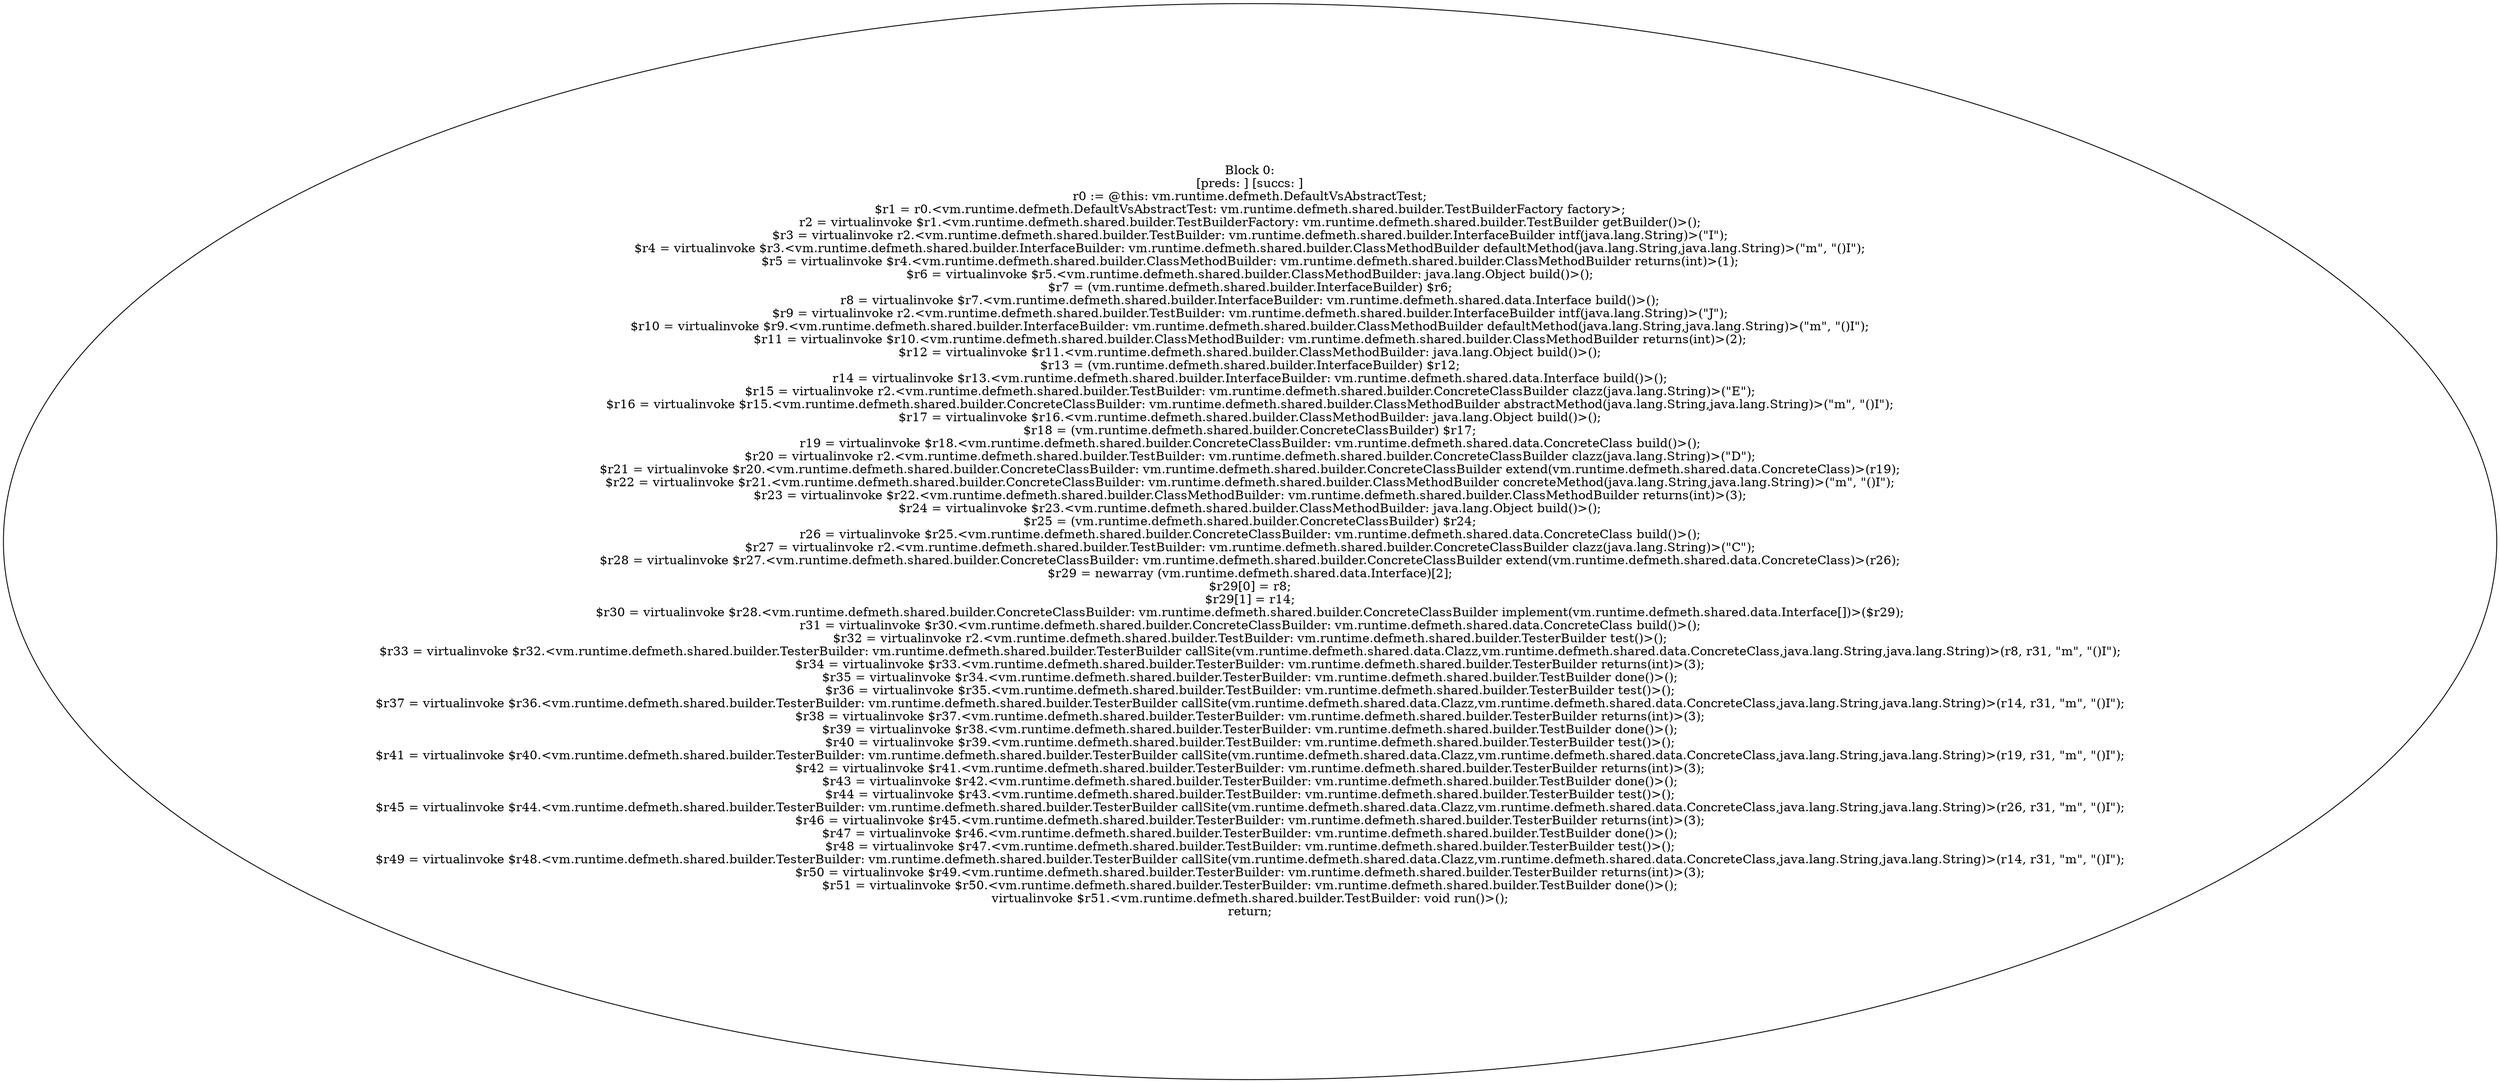 digraph "unitGraph" {
    "Block 0:
[preds: ] [succs: ]
r0 := @this: vm.runtime.defmeth.DefaultVsAbstractTest;
$r1 = r0.<vm.runtime.defmeth.DefaultVsAbstractTest: vm.runtime.defmeth.shared.builder.TestBuilderFactory factory>;
r2 = virtualinvoke $r1.<vm.runtime.defmeth.shared.builder.TestBuilderFactory: vm.runtime.defmeth.shared.builder.TestBuilder getBuilder()>();
$r3 = virtualinvoke r2.<vm.runtime.defmeth.shared.builder.TestBuilder: vm.runtime.defmeth.shared.builder.InterfaceBuilder intf(java.lang.String)>(\"I\");
$r4 = virtualinvoke $r3.<vm.runtime.defmeth.shared.builder.InterfaceBuilder: vm.runtime.defmeth.shared.builder.ClassMethodBuilder defaultMethod(java.lang.String,java.lang.String)>(\"m\", \"()I\");
$r5 = virtualinvoke $r4.<vm.runtime.defmeth.shared.builder.ClassMethodBuilder: vm.runtime.defmeth.shared.builder.ClassMethodBuilder returns(int)>(1);
$r6 = virtualinvoke $r5.<vm.runtime.defmeth.shared.builder.ClassMethodBuilder: java.lang.Object build()>();
$r7 = (vm.runtime.defmeth.shared.builder.InterfaceBuilder) $r6;
r8 = virtualinvoke $r7.<vm.runtime.defmeth.shared.builder.InterfaceBuilder: vm.runtime.defmeth.shared.data.Interface build()>();
$r9 = virtualinvoke r2.<vm.runtime.defmeth.shared.builder.TestBuilder: vm.runtime.defmeth.shared.builder.InterfaceBuilder intf(java.lang.String)>(\"J\");
$r10 = virtualinvoke $r9.<vm.runtime.defmeth.shared.builder.InterfaceBuilder: vm.runtime.defmeth.shared.builder.ClassMethodBuilder defaultMethod(java.lang.String,java.lang.String)>(\"m\", \"()I\");
$r11 = virtualinvoke $r10.<vm.runtime.defmeth.shared.builder.ClassMethodBuilder: vm.runtime.defmeth.shared.builder.ClassMethodBuilder returns(int)>(2);
$r12 = virtualinvoke $r11.<vm.runtime.defmeth.shared.builder.ClassMethodBuilder: java.lang.Object build()>();
$r13 = (vm.runtime.defmeth.shared.builder.InterfaceBuilder) $r12;
r14 = virtualinvoke $r13.<vm.runtime.defmeth.shared.builder.InterfaceBuilder: vm.runtime.defmeth.shared.data.Interface build()>();
$r15 = virtualinvoke r2.<vm.runtime.defmeth.shared.builder.TestBuilder: vm.runtime.defmeth.shared.builder.ConcreteClassBuilder clazz(java.lang.String)>(\"E\");
$r16 = virtualinvoke $r15.<vm.runtime.defmeth.shared.builder.ConcreteClassBuilder: vm.runtime.defmeth.shared.builder.ClassMethodBuilder abstractMethod(java.lang.String,java.lang.String)>(\"m\", \"()I\");
$r17 = virtualinvoke $r16.<vm.runtime.defmeth.shared.builder.ClassMethodBuilder: java.lang.Object build()>();
$r18 = (vm.runtime.defmeth.shared.builder.ConcreteClassBuilder) $r17;
r19 = virtualinvoke $r18.<vm.runtime.defmeth.shared.builder.ConcreteClassBuilder: vm.runtime.defmeth.shared.data.ConcreteClass build()>();
$r20 = virtualinvoke r2.<vm.runtime.defmeth.shared.builder.TestBuilder: vm.runtime.defmeth.shared.builder.ConcreteClassBuilder clazz(java.lang.String)>(\"D\");
$r21 = virtualinvoke $r20.<vm.runtime.defmeth.shared.builder.ConcreteClassBuilder: vm.runtime.defmeth.shared.builder.ConcreteClassBuilder extend(vm.runtime.defmeth.shared.data.ConcreteClass)>(r19);
$r22 = virtualinvoke $r21.<vm.runtime.defmeth.shared.builder.ConcreteClassBuilder: vm.runtime.defmeth.shared.builder.ClassMethodBuilder concreteMethod(java.lang.String,java.lang.String)>(\"m\", \"()I\");
$r23 = virtualinvoke $r22.<vm.runtime.defmeth.shared.builder.ClassMethodBuilder: vm.runtime.defmeth.shared.builder.ClassMethodBuilder returns(int)>(3);
$r24 = virtualinvoke $r23.<vm.runtime.defmeth.shared.builder.ClassMethodBuilder: java.lang.Object build()>();
$r25 = (vm.runtime.defmeth.shared.builder.ConcreteClassBuilder) $r24;
r26 = virtualinvoke $r25.<vm.runtime.defmeth.shared.builder.ConcreteClassBuilder: vm.runtime.defmeth.shared.data.ConcreteClass build()>();
$r27 = virtualinvoke r2.<vm.runtime.defmeth.shared.builder.TestBuilder: vm.runtime.defmeth.shared.builder.ConcreteClassBuilder clazz(java.lang.String)>(\"C\");
$r28 = virtualinvoke $r27.<vm.runtime.defmeth.shared.builder.ConcreteClassBuilder: vm.runtime.defmeth.shared.builder.ConcreteClassBuilder extend(vm.runtime.defmeth.shared.data.ConcreteClass)>(r26);
$r29 = newarray (vm.runtime.defmeth.shared.data.Interface)[2];
$r29[0] = r8;
$r29[1] = r14;
$r30 = virtualinvoke $r28.<vm.runtime.defmeth.shared.builder.ConcreteClassBuilder: vm.runtime.defmeth.shared.builder.ConcreteClassBuilder implement(vm.runtime.defmeth.shared.data.Interface[])>($r29);
r31 = virtualinvoke $r30.<vm.runtime.defmeth.shared.builder.ConcreteClassBuilder: vm.runtime.defmeth.shared.data.ConcreteClass build()>();
$r32 = virtualinvoke r2.<vm.runtime.defmeth.shared.builder.TestBuilder: vm.runtime.defmeth.shared.builder.TesterBuilder test()>();
$r33 = virtualinvoke $r32.<vm.runtime.defmeth.shared.builder.TesterBuilder: vm.runtime.defmeth.shared.builder.TesterBuilder callSite(vm.runtime.defmeth.shared.data.Clazz,vm.runtime.defmeth.shared.data.ConcreteClass,java.lang.String,java.lang.String)>(r8, r31, \"m\", \"()I\");
$r34 = virtualinvoke $r33.<vm.runtime.defmeth.shared.builder.TesterBuilder: vm.runtime.defmeth.shared.builder.TesterBuilder returns(int)>(3);
$r35 = virtualinvoke $r34.<vm.runtime.defmeth.shared.builder.TesterBuilder: vm.runtime.defmeth.shared.builder.TestBuilder done()>();
$r36 = virtualinvoke $r35.<vm.runtime.defmeth.shared.builder.TestBuilder: vm.runtime.defmeth.shared.builder.TesterBuilder test()>();
$r37 = virtualinvoke $r36.<vm.runtime.defmeth.shared.builder.TesterBuilder: vm.runtime.defmeth.shared.builder.TesterBuilder callSite(vm.runtime.defmeth.shared.data.Clazz,vm.runtime.defmeth.shared.data.ConcreteClass,java.lang.String,java.lang.String)>(r14, r31, \"m\", \"()I\");
$r38 = virtualinvoke $r37.<vm.runtime.defmeth.shared.builder.TesterBuilder: vm.runtime.defmeth.shared.builder.TesterBuilder returns(int)>(3);
$r39 = virtualinvoke $r38.<vm.runtime.defmeth.shared.builder.TesterBuilder: vm.runtime.defmeth.shared.builder.TestBuilder done()>();
$r40 = virtualinvoke $r39.<vm.runtime.defmeth.shared.builder.TestBuilder: vm.runtime.defmeth.shared.builder.TesterBuilder test()>();
$r41 = virtualinvoke $r40.<vm.runtime.defmeth.shared.builder.TesterBuilder: vm.runtime.defmeth.shared.builder.TesterBuilder callSite(vm.runtime.defmeth.shared.data.Clazz,vm.runtime.defmeth.shared.data.ConcreteClass,java.lang.String,java.lang.String)>(r19, r31, \"m\", \"()I\");
$r42 = virtualinvoke $r41.<vm.runtime.defmeth.shared.builder.TesterBuilder: vm.runtime.defmeth.shared.builder.TesterBuilder returns(int)>(3);
$r43 = virtualinvoke $r42.<vm.runtime.defmeth.shared.builder.TesterBuilder: vm.runtime.defmeth.shared.builder.TestBuilder done()>();
$r44 = virtualinvoke $r43.<vm.runtime.defmeth.shared.builder.TestBuilder: vm.runtime.defmeth.shared.builder.TesterBuilder test()>();
$r45 = virtualinvoke $r44.<vm.runtime.defmeth.shared.builder.TesterBuilder: vm.runtime.defmeth.shared.builder.TesterBuilder callSite(vm.runtime.defmeth.shared.data.Clazz,vm.runtime.defmeth.shared.data.ConcreteClass,java.lang.String,java.lang.String)>(r26, r31, \"m\", \"()I\");
$r46 = virtualinvoke $r45.<vm.runtime.defmeth.shared.builder.TesterBuilder: vm.runtime.defmeth.shared.builder.TesterBuilder returns(int)>(3);
$r47 = virtualinvoke $r46.<vm.runtime.defmeth.shared.builder.TesterBuilder: vm.runtime.defmeth.shared.builder.TestBuilder done()>();
$r48 = virtualinvoke $r47.<vm.runtime.defmeth.shared.builder.TestBuilder: vm.runtime.defmeth.shared.builder.TesterBuilder test()>();
$r49 = virtualinvoke $r48.<vm.runtime.defmeth.shared.builder.TesterBuilder: vm.runtime.defmeth.shared.builder.TesterBuilder callSite(vm.runtime.defmeth.shared.data.Clazz,vm.runtime.defmeth.shared.data.ConcreteClass,java.lang.String,java.lang.String)>(r14, r31, \"m\", \"()I\");
$r50 = virtualinvoke $r49.<vm.runtime.defmeth.shared.builder.TesterBuilder: vm.runtime.defmeth.shared.builder.TesterBuilder returns(int)>(3);
$r51 = virtualinvoke $r50.<vm.runtime.defmeth.shared.builder.TesterBuilder: vm.runtime.defmeth.shared.builder.TestBuilder done()>();
virtualinvoke $r51.<vm.runtime.defmeth.shared.builder.TestBuilder: void run()>();
return;
"
}
